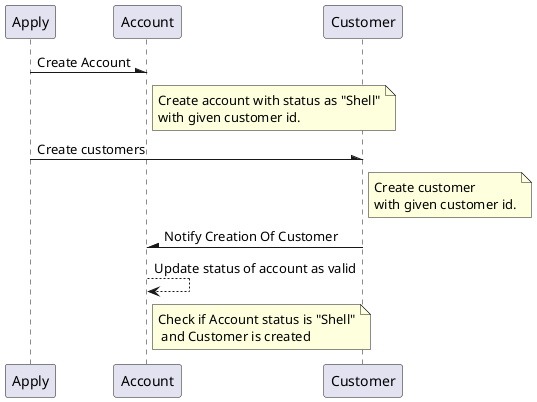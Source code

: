 @startuml
Participant Apply
Participant Account
Participant Customer

Apply  -\ Account: Create Account
note right of Account: Create account with status as "Shell"\nwith given customer id.
Apply -\ Customer: Create customers

note right of Customer: Create customer \nwith given customer id.

Customer -\ Account: Notify Creation Of Customer

Account -->Account : Update status of account as valid
note right of Account: Check if Account status is "Shell"\n and Customer is created

@enduml
